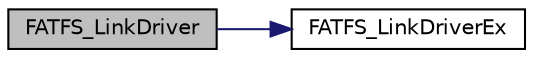 digraph "FATFS_LinkDriver"
{
 // LATEX_PDF_SIZE
  edge [fontname="Helvetica",fontsize="10",labelfontname="Helvetica",labelfontsize="10"];
  node [fontname="Helvetica",fontsize="10",shape=record];
  rankdir="LR";
  Node1 [label="FATFS_LinkDriver",height=0.2,width=0.4,color="black", fillcolor="grey75", style="filled", fontcolor="black",tooltip="Links a compatible diskio driver and increments the number of active linked drivers."];
  Node1 -> Node2 [color="midnightblue",fontsize="10",style="solid",fontname="Helvetica"];
  Node2 [label="FATFS_LinkDriverEx",height=0.2,width=0.4,color="black", fillcolor="white", style="filled",URL="$ff__gen__drv_8c.html#a98c3c80319173c9925bbeddd2ebe55f0",tooltip="Links a compatible diskio driver/lun id and increments the number of active linked drivers."];
}
